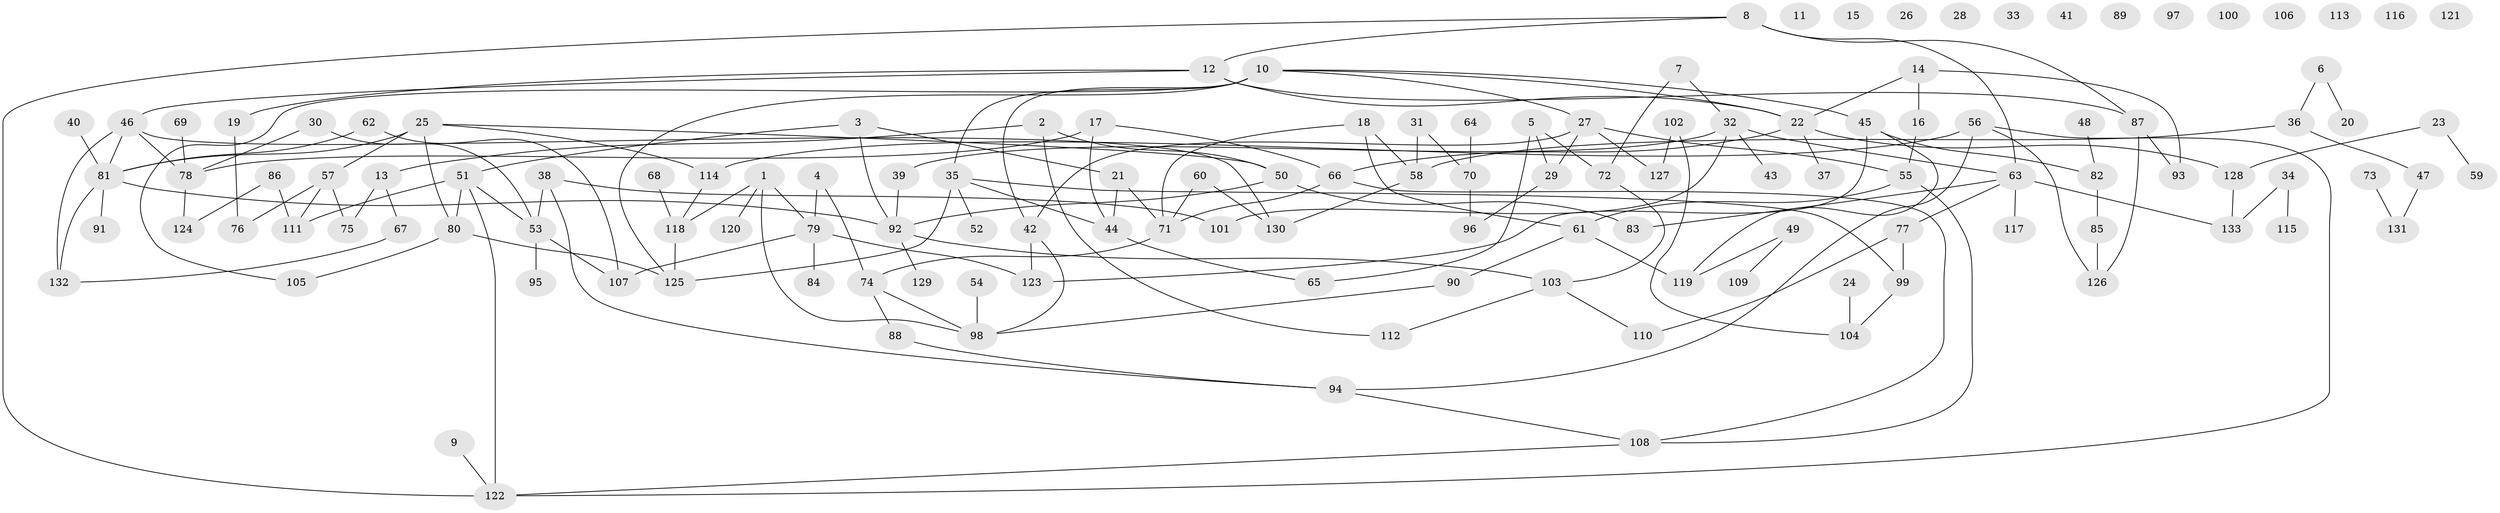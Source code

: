 // coarse degree distribution, {7: 0.010752688172043012, 3: 0.17204301075268819, 4: 0.10752688172043011, 1: 0.21505376344086022, 2: 0.12903225806451613, 9: 0.021505376344086023, 0: 0.13978494623655913, 5: 0.13978494623655913, 10: 0.010752688172043012, 6: 0.053763440860215055}
// Generated by graph-tools (version 1.1) at 2025/23/03/03/25 07:23:27]
// undirected, 133 vertices, 173 edges
graph export_dot {
graph [start="1"]
  node [color=gray90,style=filled];
  1;
  2;
  3;
  4;
  5;
  6;
  7;
  8;
  9;
  10;
  11;
  12;
  13;
  14;
  15;
  16;
  17;
  18;
  19;
  20;
  21;
  22;
  23;
  24;
  25;
  26;
  27;
  28;
  29;
  30;
  31;
  32;
  33;
  34;
  35;
  36;
  37;
  38;
  39;
  40;
  41;
  42;
  43;
  44;
  45;
  46;
  47;
  48;
  49;
  50;
  51;
  52;
  53;
  54;
  55;
  56;
  57;
  58;
  59;
  60;
  61;
  62;
  63;
  64;
  65;
  66;
  67;
  68;
  69;
  70;
  71;
  72;
  73;
  74;
  75;
  76;
  77;
  78;
  79;
  80;
  81;
  82;
  83;
  84;
  85;
  86;
  87;
  88;
  89;
  90;
  91;
  92;
  93;
  94;
  95;
  96;
  97;
  98;
  99;
  100;
  101;
  102;
  103;
  104;
  105;
  106;
  107;
  108;
  109;
  110;
  111;
  112;
  113;
  114;
  115;
  116;
  117;
  118;
  119;
  120;
  121;
  122;
  123;
  124;
  125;
  126;
  127;
  128;
  129;
  130;
  131;
  132;
  133;
  1 -- 79;
  1 -- 98;
  1 -- 118;
  1 -- 120;
  2 -- 13;
  2 -- 50;
  2 -- 112;
  3 -- 21;
  3 -- 51;
  3 -- 92;
  4 -- 74;
  4 -- 79;
  5 -- 29;
  5 -- 65;
  5 -- 72;
  6 -- 20;
  6 -- 36;
  7 -- 32;
  7 -- 72;
  8 -- 12;
  8 -- 63;
  8 -- 87;
  8 -- 122;
  9 -- 122;
  10 -- 22;
  10 -- 27;
  10 -- 35;
  10 -- 42;
  10 -- 45;
  10 -- 105;
  10 -- 125;
  12 -- 19;
  12 -- 22;
  12 -- 46;
  12 -- 87;
  13 -- 67;
  13 -- 75;
  14 -- 16;
  14 -- 22;
  14 -- 93;
  16 -- 55;
  17 -- 44;
  17 -- 66;
  17 -- 78;
  18 -- 58;
  18 -- 61;
  18 -- 71;
  19 -- 76;
  21 -- 44;
  21 -- 71;
  22 -- 37;
  22 -- 66;
  22 -- 128;
  23 -- 59;
  23 -- 128;
  24 -- 104;
  25 -- 50;
  25 -- 57;
  25 -- 80;
  25 -- 81;
  25 -- 114;
  27 -- 29;
  27 -- 42;
  27 -- 55;
  27 -- 127;
  29 -- 96;
  30 -- 53;
  30 -- 78;
  31 -- 58;
  31 -- 70;
  32 -- 39;
  32 -- 43;
  32 -- 63;
  32 -- 101;
  34 -- 115;
  34 -- 133;
  35 -- 44;
  35 -- 52;
  35 -- 99;
  35 -- 125;
  36 -- 47;
  36 -- 58;
  38 -- 53;
  38 -- 94;
  38 -- 101;
  39 -- 92;
  40 -- 81;
  42 -- 98;
  42 -- 123;
  44 -- 65;
  45 -- 82;
  45 -- 119;
  45 -- 123;
  46 -- 78;
  46 -- 81;
  46 -- 130;
  46 -- 132;
  47 -- 131;
  48 -- 82;
  49 -- 109;
  49 -- 119;
  50 -- 83;
  50 -- 92;
  51 -- 53;
  51 -- 80;
  51 -- 111;
  51 -- 122;
  53 -- 95;
  53 -- 107;
  54 -- 98;
  55 -- 61;
  55 -- 108;
  56 -- 94;
  56 -- 114;
  56 -- 122;
  56 -- 126;
  57 -- 75;
  57 -- 76;
  57 -- 111;
  58 -- 130;
  60 -- 71;
  60 -- 130;
  61 -- 90;
  61 -- 119;
  62 -- 81;
  62 -- 107;
  63 -- 77;
  63 -- 83;
  63 -- 117;
  63 -- 133;
  64 -- 70;
  66 -- 71;
  66 -- 108;
  67 -- 132;
  68 -- 118;
  69 -- 78;
  70 -- 96;
  71 -- 74;
  72 -- 103;
  73 -- 131;
  74 -- 88;
  74 -- 98;
  77 -- 99;
  77 -- 110;
  78 -- 124;
  79 -- 84;
  79 -- 107;
  79 -- 123;
  80 -- 105;
  80 -- 125;
  81 -- 91;
  81 -- 92;
  81 -- 132;
  82 -- 85;
  85 -- 126;
  86 -- 111;
  86 -- 124;
  87 -- 93;
  87 -- 126;
  88 -- 94;
  90 -- 98;
  92 -- 103;
  92 -- 129;
  94 -- 108;
  99 -- 104;
  102 -- 104;
  102 -- 127;
  103 -- 110;
  103 -- 112;
  108 -- 122;
  114 -- 118;
  118 -- 125;
  128 -- 133;
}
